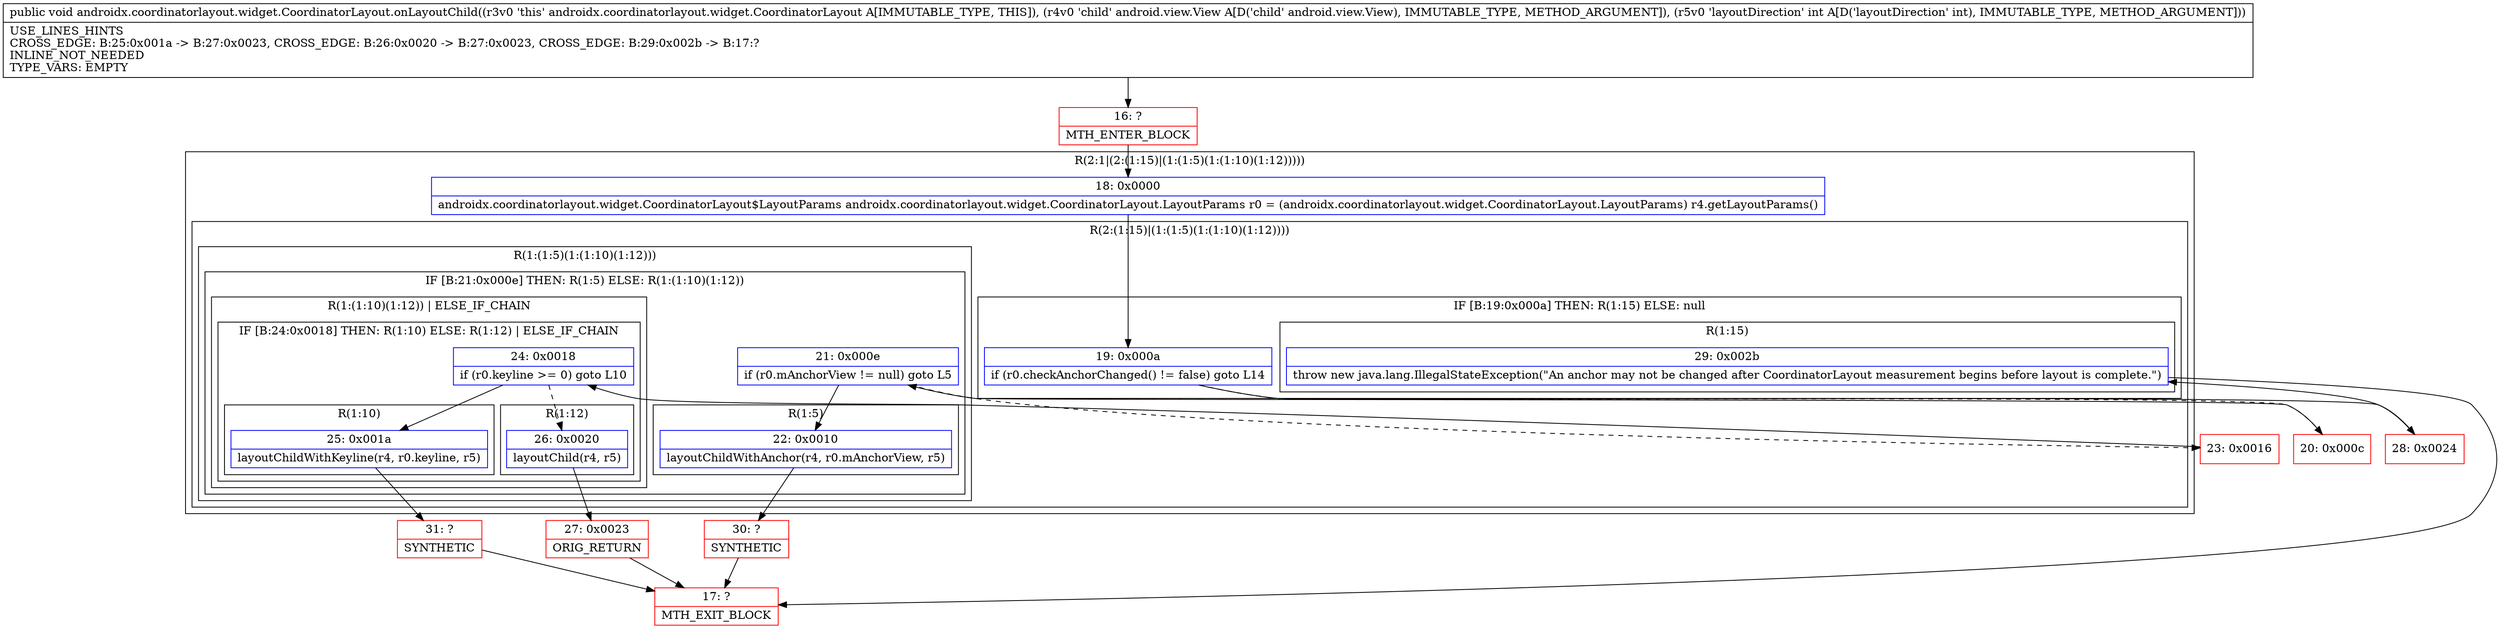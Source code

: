 digraph "CFG forandroidx.coordinatorlayout.widget.CoordinatorLayout.onLayoutChild(Landroid\/view\/View;I)V" {
subgraph cluster_Region_1112349231 {
label = "R(2:1|(2:(1:15)|(1:(1:5)(1:(1:10)(1:12)))))";
node [shape=record,color=blue];
Node_18 [shape=record,label="{18\:\ 0x0000|androidx.coordinatorlayout.widget.CoordinatorLayout$LayoutParams androidx.coordinatorlayout.widget.CoordinatorLayout.LayoutParams r0 = (androidx.coordinatorlayout.widget.CoordinatorLayout.LayoutParams) r4.getLayoutParams()\l}"];
subgraph cluster_Region_202657683 {
label = "R(2:(1:15)|(1:(1:5)(1:(1:10)(1:12))))";
node [shape=record,color=blue];
subgraph cluster_IfRegion_683921066 {
label = "IF [B:19:0x000a] THEN: R(1:15) ELSE: null";
node [shape=record,color=blue];
Node_19 [shape=record,label="{19\:\ 0x000a|if (r0.checkAnchorChanged() != false) goto L14\l}"];
subgraph cluster_Region_1267091566 {
label = "R(1:15)";
node [shape=record,color=blue];
Node_29 [shape=record,label="{29\:\ 0x002b|throw new java.lang.IllegalStateException(\"An anchor may not be changed after CoordinatorLayout measurement begins before layout is complete.\")\l}"];
}
}
subgraph cluster_Region_1785312970 {
label = "R(1:(1:5)(1:(1:10)(1:12)))";
node [shape=record,color=blue];
subgraph cluster_IfRegion_469706950 {
label = "IF [B:21:0x000e] THEN: R(1:5) ELSE: R(1:(1:10)(1:12))";
node [shape=record,color=blue];
Node_21 [shape=record,label="{21\:\ 0x000e|if (r0.mAnchorView != null) goto L5\l}"];
subgraph cluster_Region_1799192139 {
label = "R(1:5)";
node [shape=record,color=blue];
Node_22 [shape=record,label="{22\:\ 0x0010|layoutChildWithAnchor(r4, r0.mAnchorView, r5)\l}"];
}
subgraph cluster_Region_797299289 {
label = "R(1:(1:10)(1:12)) | ELSE_IF_CHAIN\l";
node [shape=record,color=blue];
subgraph cluster_IfRegion_1099664737 {
label = "IF [B:24:0x0018] THEN: R(1:10) ELSE: R(1:12) | ELSE_IF_CHAIN\l";
node [shape=record,color=blue];
Node_24 [shape=record,label="{24\:\ 0x0018|if (r0.keyline \>= 0) goto L10\l}"];
subgraph cluster_Region_2005642596 {
label = "R(1:10)";
node [shape=record,color=blue];
Node_25 [shape=record,label="{25\:\ 0x001a|layoutChildWithKeyline(r4, r0.keyline, r5)\l}"];
}
subgraph cluster_Region_29587693 {
label = "R(1:12)";
node [shape=record,color=blue];
Node_26 [shape=record,label="{26\:\ 0x0020|layoutChild(r4, r5)\l}"];
}
}
}
}
}
}
}
Node_16 [shape=record,color=red,label="{16\:\ ?|MTH_ENTER_BLOCK\l}"];
Node_20 [shape=record,color=red,label="{20\:\ 0x000c}"];
Node_30 [shape=record,color=red,label="{30\:\ ?|SYNTHETIC\l}"];
Node_17 [shape=record,color=red,label="{17\:\ ?|MTH_EXIT_BLOCK\l}"];
Node_23 [shape=record,color=red,label="{23\:\ 0x0016}"];
Node_31 [shape=record,color=red,label="{31\:\ ?|SYNTHETIC\l}"];
Node_27 [shape=record,color=red,label="{27\:\ 0x0023|ORIG_RETURN\l}"];
Node_28 [shape=record,color=red,label="{28\:\ 0x0024}"];
MethodNode[shape=record,label="{public void androidx.coordinatorlayout.widget.CoordinatorLayout.onLayoutChild((r3v0 'this' androidx.coordinatorlayout.widget.CoordinatorLayout A[IMMUTABLE_TYPE, THIS]), (r4v0 'child' android.view.View A[D('child' android.view.View), IMMUTABLE_TYPE, METHOD_ARGUMENT]), (r5v0 'layoutDirection' int A[D('layoutDirection' int), IMMUTABLE_TYPE, METHOD_ARGUMENT]))  | USE_LINES_HINTS\lCROSS_EDGE: B:25:0x001a \-\> B:27:0x0023, CROSS_EDGE: B:26:0x0020 \-\> B:27:0x0023, CROSS_EDGE: B:29:0x002b \-\> B:17:?\lINLINE_NOT_NEEDED\lTYPE_VARS: EMPTY\l}"];
MethodNode -> Node_16;Node_18 -> Node_19;
Node_19 -> Node_20[style=dashed];
Node_19 -> Node_28;
Node_29 -> Node_17;
Node_21 -> Node_22;
Node_21 -> Node_23[style=dashed];
Node_22 -> Node_30;
Node_24 -> Node_25;
Node_24 -> Node_26[style=dashed];
Node_25 -> Node_31;
Node_26 -> Node_27;
Node_16 -> Node_18;
Node_20 -> Node_21;
Node_30 -> Node_17;
Node_23 -> Node_24;
Node_31 -> Node_17;
Node_27 -> Node_17;
Node_28 -> Node_29;
}

